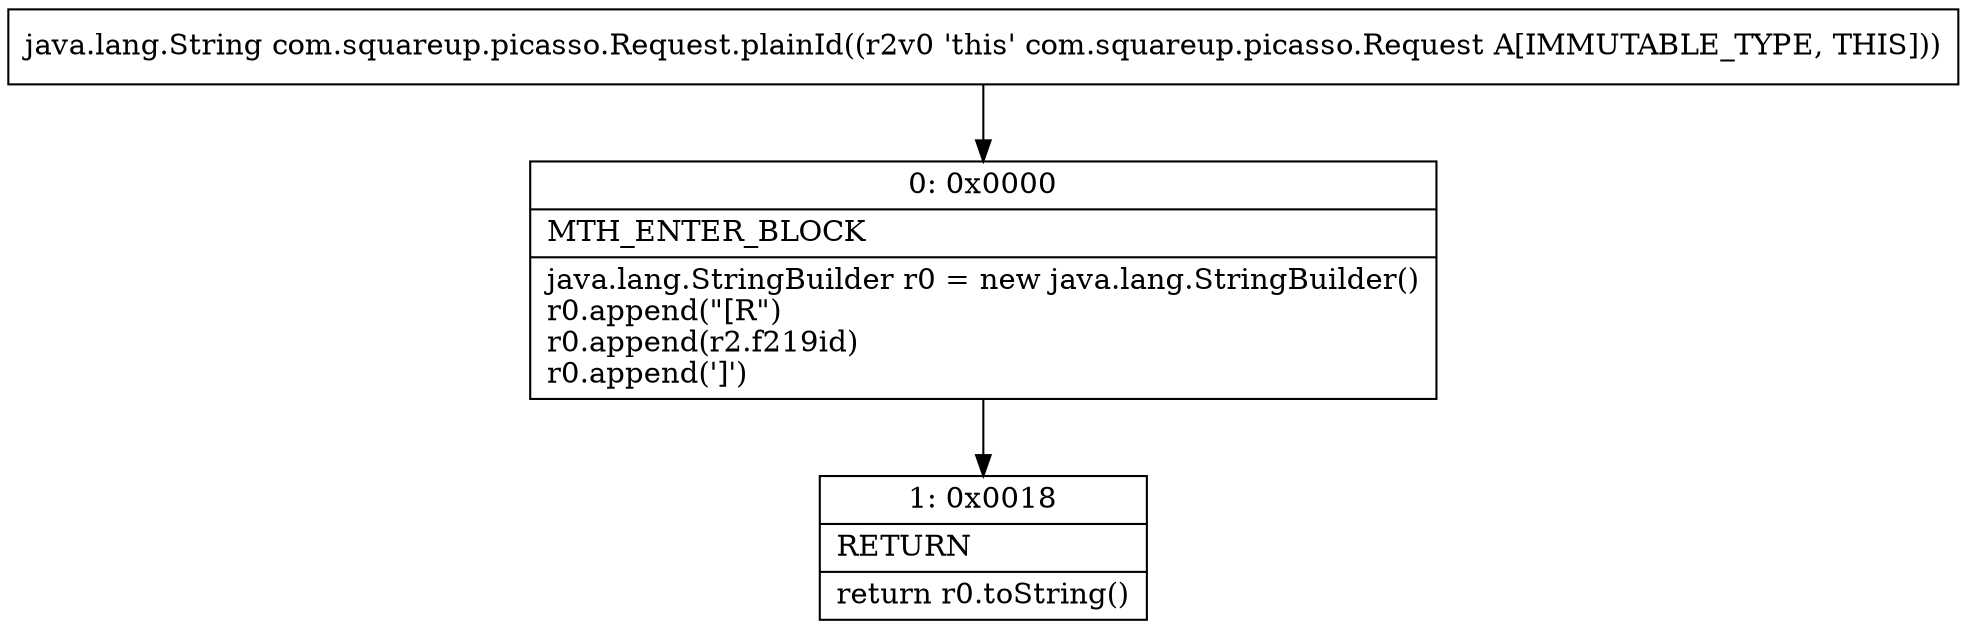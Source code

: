 digraph "CFG forcom.squareup.picasso.Request.plainId()Ljava\/lang\/String;" {
Node_0 [shape=record,label="{0\:\ 0x0000|MTH_ENTER_BLOCK\l|java.lang.StringBuilder r0 = new java.lang.StringBuilder()\lr0.append(\"[R\")\lr0.append(r2.f219id)\lr0.append(']')\l}"];
Node_1 [shape=record,label="{1\:\ 0x0018|RETURN\l|return r0.toString()\l}"];
MethodNode[shape=record,label="{java.lang.String com.squareup.picasso.Request.plainId((r2v0 'this' com.squareup.picasso.Request A[IMMUTABLE_TYPE, THIS])) }"];
MethodNode -> Node_0;
Node_0 -> Node_1;
}

